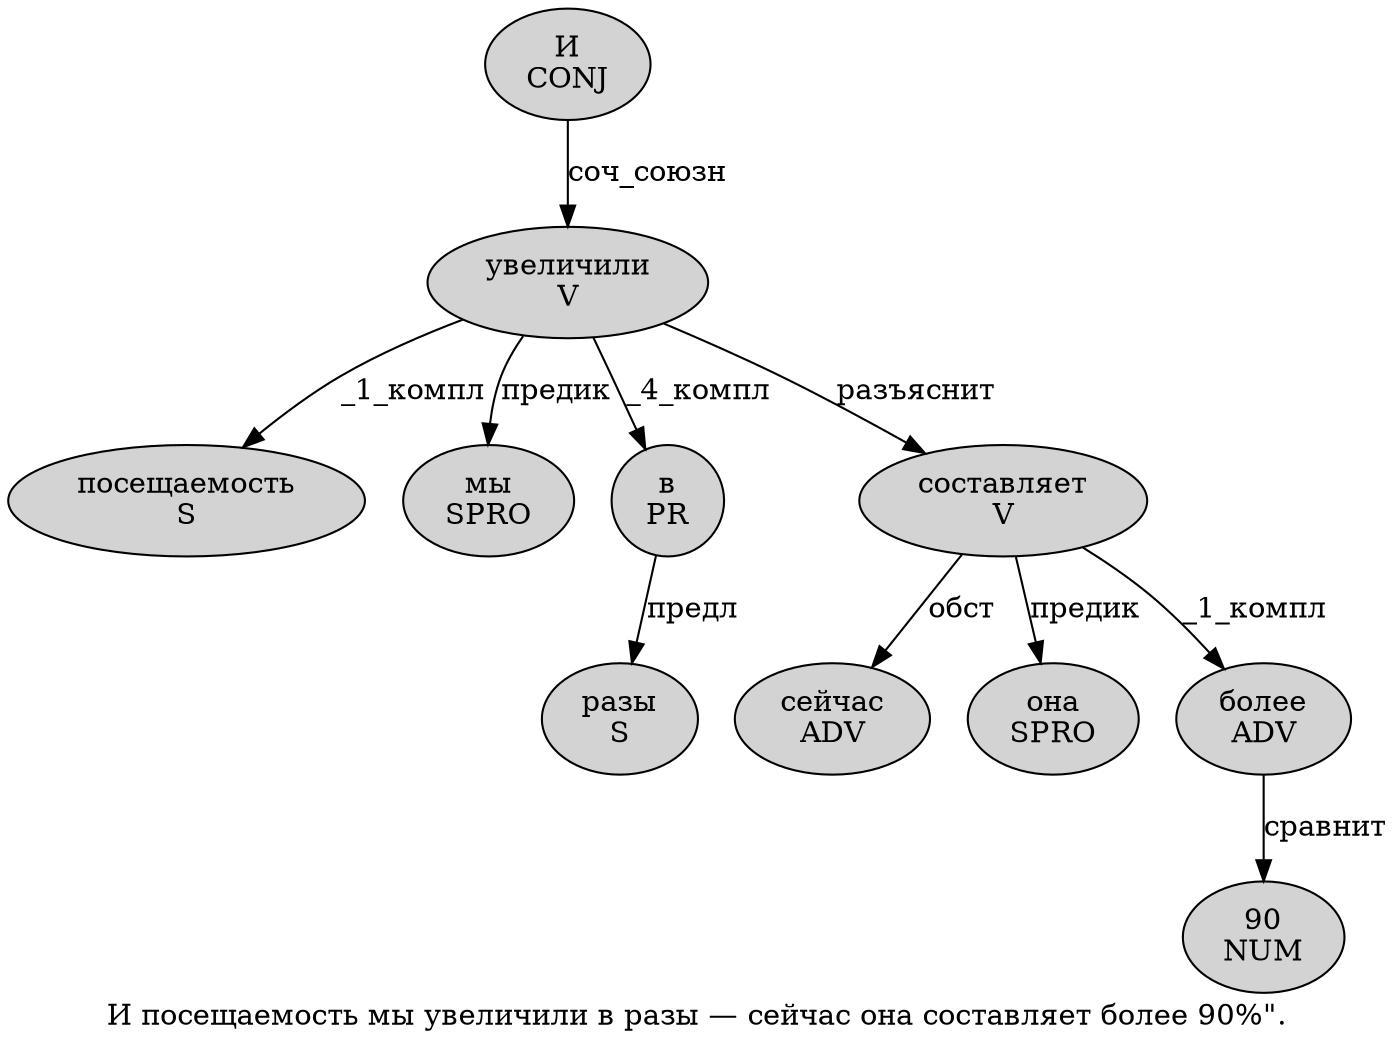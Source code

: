 digraph SENTENCE_240 {
	graph [label="И посещаемость мы увеличили в разы — сейчас она составляет более 90%\"."]
	node [style=filled]
		0 [label="И
CONJ" color="" fillcolor=lightgray penwidth=1 shape=ellipse]
		1 [label="посещаемость
S" color="" fillcolor=lightgray penwidth=1 shape=ellipse]
		2 [label="мы
SPRO" color="" fillcolor=lightgray penwidth=1 shape=ellipse]
		3 [label="увеличили
V" color="" fillcolor=lightgray penwidth=1 shape=ellipse]
		4 [label="в
PR" color="" fillcolor=lightgray penwidth=1 shape=ellipse]
		5 [label="разы
S" color="" fillcolor=lightgray penwidth=1 shape=ellipse]
		7 [label="сейчас
ADV" color="" fillcolor=lightgray penwidth=1 shape=ellipse]
		8 [label="она
SPRO" color="" fillcolor=lightgray penwidth=1 shape=ellipse]
		9 [label="составляет
V" color="" fillcolor=lightgray penwidth=1 shape=ellipse]
		10 [label="более
ADV" color="" fillcolor=lightgray penwidth=1 shape=ellipse]
		11 [label="90
NUM" color="" fillcolor=lightgray penwidth=1 shape=ellipse]
			3 -> 1 [label="_1_компл"]
			3 -> 2 [label="предик"]
			3 -> 4 [label="_4_компл"]
			3 -> 9 [label="разъяснит"]
			4 -> 5 [label="предл"]
			0 -> 3 [label="соч_союзн"]
			10 -> 11 [label="сравнит"]
			9 -> 7 [label="обст"]
			9 -> 8 [label="предик"]
			9 -> 10 [label="_1_компл"]
}